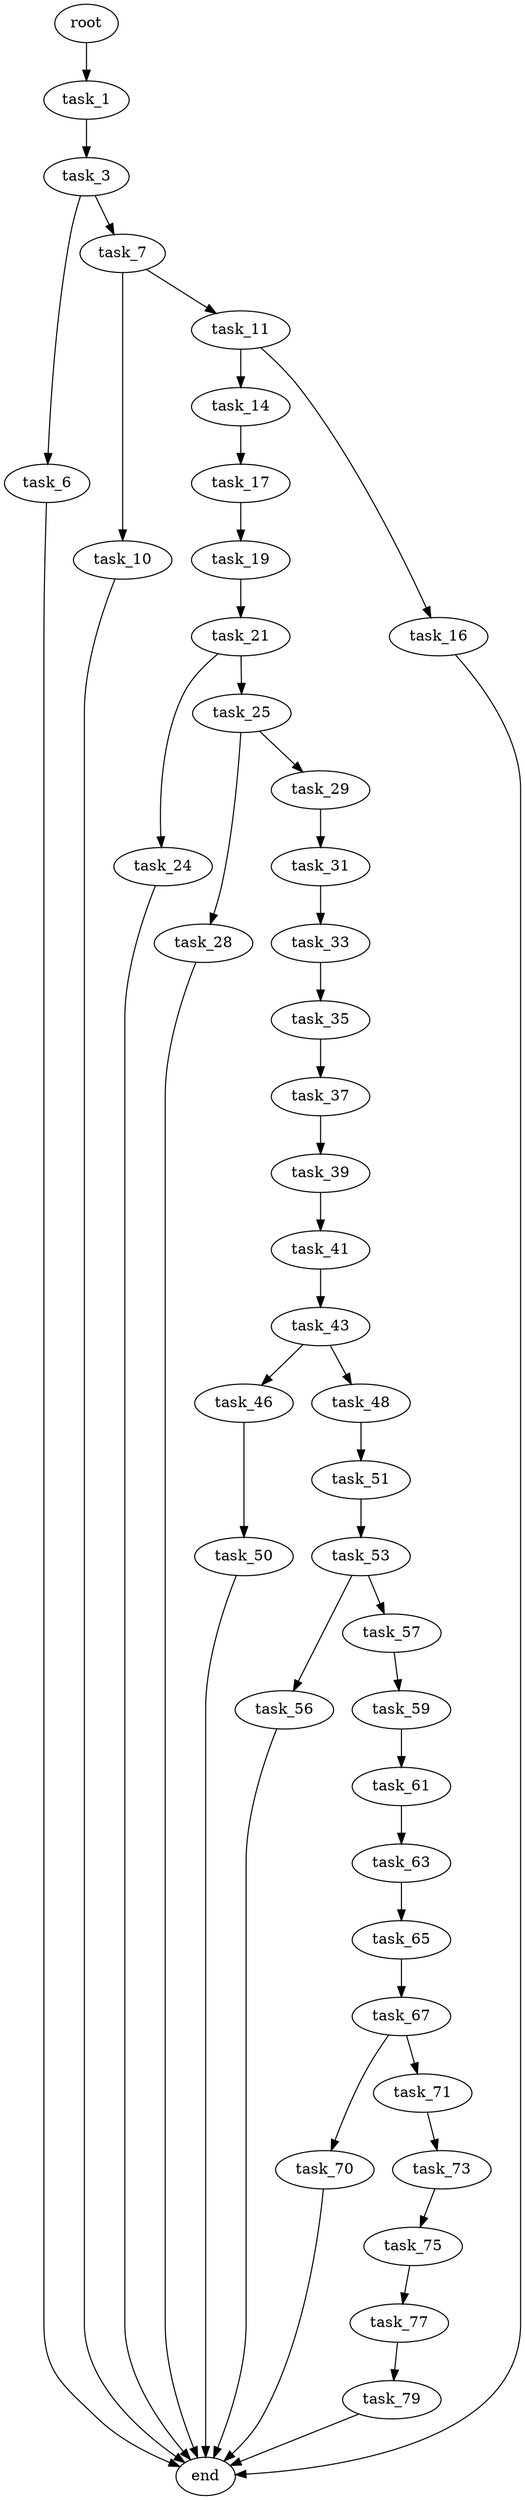 digraph G {
  root [size="0.000000"];
  task_1 [size="31173729527.000000"];
  task_3 [size="368293445632.000000"];
  task_6 [size="986722775.000000"];
  task_7 [size="293765963660.000000"];
  end [size="0.000000"];
  task_10 [size="549755813888.000000"];
  task_11 [size="853561449.000000"];
  task_14 [size="861434918.000000"];
  task_16 [size="12748177577.000000"];
  task_17 [size="104284583769.000000"];
  task_19 [size="782757789696.000000"];
  task_21 [size="26276089164.000000"];
  task_24 [size="12883869198.000000"];
  task_25 [size="186563145124.000000"];
  task_28 [size="13347110931.000000"];
  task_29 [size="10053238865.000000"];
  task_31 [size="61603436533.000000"];
  task_33 [size="28991029248.000000"];
  task_35 [size="315425160784.000000"];
  task_37 [size="8589934592.000000"];
  task_39 [size="782757789696.000000"];
  task_41 [size="398598356073.000000"];
  task_43 [size="706549531369.000000"];
  task_46 [size="28991029248.000000"];
  task_48 [size="297833904836.000000"];
  task_50 [size="146663434577.000000"];
  task_51 [size="10355930967.000000"];
  task_53 [size="306074799917.000000"];
  task_56 [size="8589934592.000000"];
  task_57 [size="68719476736.000000"];
  task_59 [size="28991029248.000000"];
  task_61 [size="15646286565.000000"];
  task_63 [size="35391303747.000000"];
  task_65 [size="231928233984.000000"];
  task_67 [size="8656466684.000000"];
  task_70 [size="1073741824000.000000"];
  task_71 [size="22436560634.000000"];
  task_73 [size="13250661896.000000"];
  task_75 [size="11305107025.000000"];
  task_77 [size="34992350418.000000"];
  task_79 [size="7841140139.000000"];

  root -> task_1 [size="1.000000"];
  task_1 -> task_3 [size="75497472.000000"];
  task_3 -> task_6 [size="411041792.000000"];
  task_3 -> task_7 [size="411041792.000000"];
  task_6 -> end [size="1.000000"];
  task_7 -> task_10 [size="411041792.000000"];
  task_7 -> task_11 [size="411041792.000000"];
  task_10 -> end [size="1.000000"];
  task_11 -> task_14 [size="33554432.000000"];
  task_11 -> task_16 [size="33554432.000000"];
  task_14 -> task_17 [size="75497472.000000"];
  task_16 -> end [size="1.000000"];
  task_17 -> task_19 [size="75497472.000000"];
  task_19 -> task_21 [size="679477248.000000"];
  task_21 -> task_24 [size="134217728.000000"];
  task_21 -> task_25 [size="134217728.000000"];
  task_24 -> end [size="1.000000"];
  task_25 -> task_28 [size="411041792.000000"];
  task_25 -> task_29 [size="411041792.000000"];
  task_28 -> end [size="1.000000"];
  task_29 -> task_31 [size="209715200.000000"];
  task_31 -> task_33 [size="301989888.000000"];
  task_33 -> task_35 [size="75497472.000000"];
  task_35 -> task_37 [size="209715200.000000"];
  task_37 -> task_39 [size="33554432.000000"];
  task_39 -> task_41 [size="679477248.000000"];
  task_41 -> task_43 [size="301989888.000000"];
  task_43 -> task_46 [size="679477248.000000"];
  task_43 -> task_48 [size="679477248.000000"];
  task_46 -> task_50 [size="75497472.000000"];
  task_48 -> task_51 [size="536870912.000000"];
  task_50 -> end [size="1.000000"];
  task_51 -> task_53 [size="209715200.000000"];
  task_53 -> task_56 [size="301989888.000000"];
  task_53 -> task_57 [size="301989888.000000"];
  task_56 -> end [size="1.000000"];
  task_57 -> task_59 [size="134217728.000000"];
  task_59 -> task_61 [size="75497472.000000"];
  task_61 -> task_63 [size="33554432.000000"];
  task_63 -> task_65 [size="838860800.000000"];
  task_65 -> task_67 [size="301989888.000000"];
  task_67 -> task_70 [size="679477248.000000"];
  task_67 -> task_71 [size="679477248.000000"];
  task_70 -> end [size="1.000000"];
  task_71 -> task_73 [size="838860800.000000"];
  task_73 -> task_75 [size="209715200.000000"];
  task_75 -> task_77 [size="209715200.000000"];
  task_77 -> task_79 [size="33554432.000000"];
  task_79 -> end [size="1.000000"];
}
